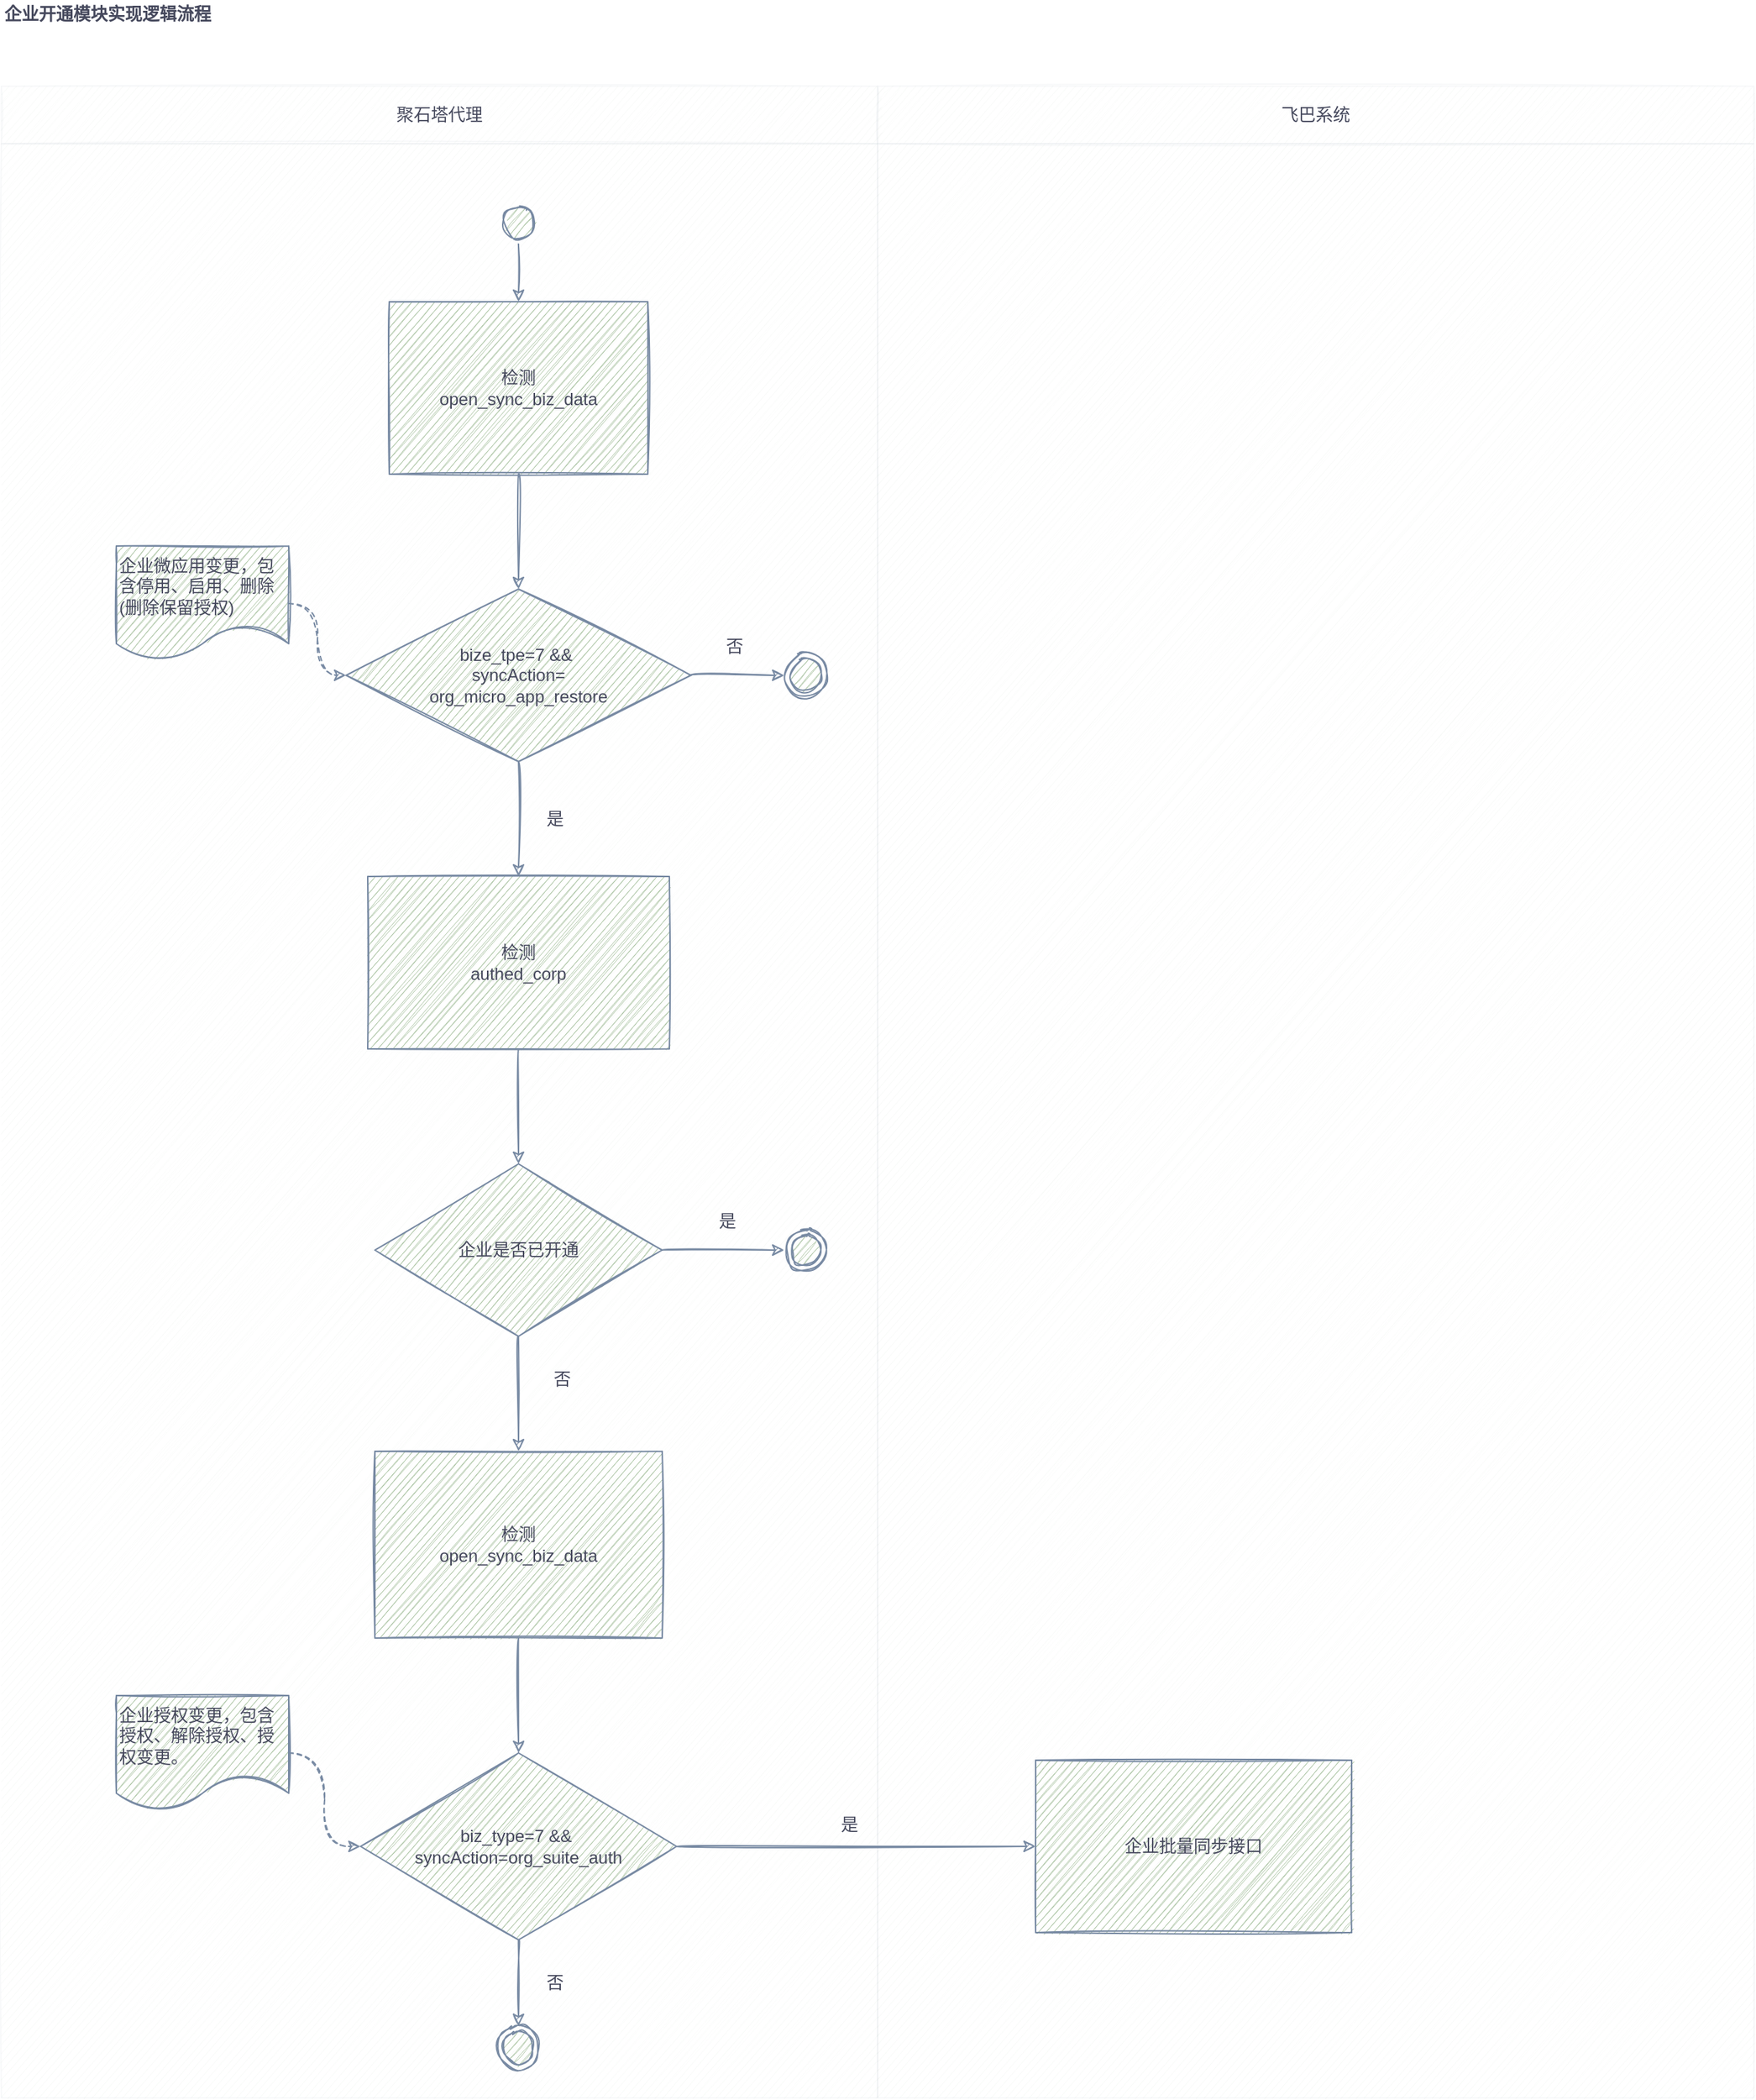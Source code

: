 <mxfile version="14.1.8" type="github" pages="2">
  <diagram name="ent_restore" id="cofH_-7600yR6mZ10CtR">
    <mxGraphModel dx="1422" dy="737" grid="1" gridSize="10" guides="1" tooltips="1" connect="1" arrows="1" fold="1" page="1" pageScale="1" pageWidth="1200" pageHeight="1920" math="0" shadow="0">
      <root>
        <mxCell id="gB4XOEN_suKJdvwulXyf-0" />
        <mxCell id="gB4XOEN_suKJdvwulXyf-1" parent="gB4XOEN_suKJdvwulXyf-0" />
        <mxCell id="rns0QHTkYcx_ujNHM9nU-16" value="" style="whiteSpace=wrap;html=1;opacity=5;sketch=1;fillColor=#B2C9AB;strokeColor=#788AA3;fontColor=#46495D;" parent="gB4XOEN_suKJdvwulXyf-1" vertex="1">
          <mxGeometry x="40" y="120" width="610" height="1360" as="geometry" />
        </mxCell>
        <mxCell id="rns0QHTkYcx_ujNHM9nU-17" value="" style="whiteSpace=wrap;html=1;opacity=5;sketch=1;fillColor=#B2C9AB;strokeColor=#788AA3;fontColor=#46495D;" parent="gB4XOEN_suKJdvwulXyf-1" vertex="1">
          <mxGeometry x="650" y="120" width="610" height="1360" as="geometry" />
        </mxCell>
        <mxCell id="rns0QHTkYcx_ujNHM9nU-18" value="聚石塔代理" style="whiteSpace=wrap;html=1;opacity=5;sketch=1;fillColor=#B2C9AB;strokeColor=#788AA3;fontColor=#46495D;" parent="gB4XOEN_suKJdvwulXyf-1" vertex="1">
          <mxGeometry x="40" y="80" width="610" height="40" as="geometry" />
        </mxCell>
        <mxCell id="rns0QHTkYcx_ujNHM9nU-19" value="飞巴系统" style="whiteSpace=wrap;html=1;opacity=5;sketch=1;fillColor=#B2C9AB;strokeColor=#788AA3;fontColor=#46495D;" parent="gB4XOEN_suKJdvwulXyf-1" vertex="1">
          <mxGeometry x="650" y="80" width="610" height="40" as="geometry" />
        </mxCell>
        <mxCell id="gB4XOEN_suKJdvwulXyf-2" value="&lt;b&gt;企业开通模块实现逻辑流程&lt;/b&gt;" style="text;html=1;strokeColor=none;fillColor=none;align=left;verticalAlign=middle;whiteSpace=wrap;sketch=1;fontColor=#46495D;" parent="gB4XOEN_suKJdvwulXyf-1" vertex="1">
          <mxGeometry x="40" y="20" width="200" height="20" as="geometry" />
        </mxCell>
        <mxCell id="gB4XOEN_suKJdvwulXyf-42" value="" style="edgeStyle=orthogonalEdgeStyle;orthogonalLoop=1;jettySize=auto;html=1;sketch=1;curved=1;strokeColor=#788AA3;fontColor=#46495D;" parent="gB4XOEN_suKJdvwulXyf-1" source="gB4XOEN_suKJdvwulXyf-38" target="gB4XOEN_suKJdvwulXyf-41" edge="1">
          <mxGeometry relative="1" as="geometry" />
        </mxCell>
        <mxCell id="gB4XOEN_suKJdvwulXyf-38" value="检测&lt;br&gt;open_sync_biz_data" style="whiteSpace=wrap;html=1;sketch=1;fillColor=#B2C9AB;strokeColor=#788AA3;fontColor=#46495D;" parent="gB4XOEN_suKJdvwulXyf-1" vertex="1">
          <mxGeometry x="310" y="230" width="180" height="120" as="geometry" />
        </mxCell>
        <mxCell id="gB4XOEN_suKJdvwulXyf-66" value="" style="edgeStyle=orthogonalEdgeStyle;orthogonalLoop=1;jettySize=auto;html=1;sketch=1;curved=1;strokeColor=#788AA3;fontColor=#46495D;" parent="gB4XOEN_suKJdvwulXyf-1" source="gB4XOEN_suKJdvwulXyf-41" target="gB4XOEN_suKJdvwulXyf-65" edge="1">
          <mxGeometry relative="1" as="geometry" />
        </mxCell>
        <mxCell id="rns0QHTkYcx_ujNHM9nU-5" value="" style="edgeStyle=orthogonalEdgeStyle;orthogonalLoop=1;jettySize=auto;html=1;sketch=1;curved=1;strokeColor=#788AA3;fontColor=#46495D;" parent="gB4XOEN_suKJdvwulXyf-1" source="gB4XOEN_suKJdvwulXyf-41" target="rns0QHTkYcx_ujNHM9nU-4" edge="1">
          <mxGeometry relative="1" as="geometry" />
        </mxCell>
        <mxCell id="gB4XOEN_suKJdvwulXyf-41" value="&lt;span&gt;bize_tpe=7&amp;nbsp;&lt;/span&gt;&lt;span&gt;&amp;amp;&amp;amp;&amp;nbsp;&lt;/span&gt;&lt;br&gt;&lt;span&gt;syncAction=&lt;br&gt;&lt;/span&gt;&lt;span&gt;org_micro_app_restore&lt;/span&gt;" style="rhombus;whiteSpace=wrap;html=1;align=center;sketch=1;fillColor=#B2C9AB;strokeColor=#788AA3;fontColor=#46495D;" parent="gB4XOEN_suKJdvwulXyf-1" vertex="1">
          <mxGeometry x="280" y="430" width="240" height="120" as="geometry" />
        </mxCell>
        <mxCell id="gB4XOEN_suKJdvwulXyf-58" value="" style="edgeStyle=orthogonalEdgeStyle;orthogonalLoop=1;jettySize=auto;html=1;sketch=1;curved=1;strokeColor=#788AA3;fontColor=#46495D;" parent="gB4XOEN_suKJdvwulXyf-1" source="gB4XOEN_suKJdvwulXyf-51" target="gB4XOEN_suKJdvwulXyf-57" edge="1">
          <mxGeometry relative="1" as="geometry" />
        </mxCell>
        <mxCell id="gB4XOEN_suKJdvwulXyf-51" value="检测&lt;br&gt;open_sync_biz_data" style="whiteSpace=wrap;html=1;sketch=1;fillColor=#B2C9AB;strokeColor=#788AA3;fontColor=#46495D;" parent="gB4XOEN_suKJdvwulXyf-1" vertex="1">
          <mxGeometry x="300" y="1030" width="200" height="130" as="geometry" />
        </mxCell>
        <mxCell id="rns0QHTkYcx_ujNHM9nU-11" value="" style="edgeStyle=orthogonalEdgeStyle;orthogonalLoop=1;jettySize=auto;html=1;sketch=1;curved=1;strokeColor=#788AA3;fontColor=#46495D;" parent="gB4XOEN_suKJdvwulXyf-1" source="gB4XOEN_suKJdvwulXyf-57" target="rns0QHTkYcx_ujNHM9nU-10" edge="1">
          <mxGeometry relative="1" as="geometry" />
        </mxCell>
        <mxCell id="rns0QHTkYcx_ujNHM9nU-13" value="" style="edgeStyle=orthogonalEdgeStyle;orthogonalLoop=1;jettySize=auto;html=1;sketch=1;curved=1;strokeColor=#788AA3;fontColor=#46495D;" parent="gB4XOEN_suKJdvwulXyf-1" source="gB4XOEN_suKJdvwulXyf-57" target="rns0QHTkYcx_ujNHM9nU-12" edge="1">
          <mxGeometry relative="1" as="geometry" />
        </mxCell>
        <mxCell id="gB4XOEN_suKJdvwulXyf-57" value="&lt;div&gt;biz_type=7 &amp;amp;&amp;amp;&amp;nbsp;&lt;/div&gt;&lt;div&gt;syncAction=org_suite_auth&lt;/div&gt;" style="rhombus;whiteSpace=wrap;html=1;sketch=1;fillColor=#B2C9AB;strokeColor=#788AA3;fontColor=#46495D;" parent="gB4XOEN_suKJdvwulXyf-1" vertex="1">
          <mxGeometry x="290" y="1240" width="220" height="130" as="geometry" />
        </mxCell>
        <mxCell id="gB4XOEN_suKJdvwulXyf-61" value="" style="edgeStyle=orthogonalEdgeStyle;orthogonalLoop=1;jettySize=auto;html=1;dashed=1;sketch=1;curved=1;strokeColor=#788AA3;fontColor=#46495D;" parent="gB4XOEN_suKJdvwulXyf-1" source="gB4XOEN_suKJdvwulXyf-59" target="gB4XOEN_suKJdvwulXyf-41" edge="1">
          <mxGeometry relative="1" as="geometry" />
        </mxCell>
        <mxCell id="gB4XOEN_suKJdvwulXyf-59" value="&lt;span&gt;企业微应用变更，包含停用、&lt;/span&gt;&lt;span&gt;启用、删除(删除保留授权)&lt;/span&gt;" style="shape=document;whiteSpace=wrap;html=1;boundedLbl=1;align=left;sketch=1;fillColor=#B2C9AB;strokeColor=#788AA3;fontColor=#46495D;" parent="gB4XOEN_suKJdvwulXyf-1" vertex="1">
          <mxGeometry x="120" y="400" width="120" height="80" as="geometry" />
        </mxCell>
        <mxCell id="gB4XOEN_suKJdvwulXyf-63" value="" style="edgeStyle=orthogonalEdgeStyle;orthogonalLoop=1;jettySize=auto;html=1;dashed=1;sketch=1;curved=1;strokeColor=#788AA3;fontColor=#46495D;" parent="gB4XOEN_suKJdvwulXyf-1" source="gB4XOEN_suKJdvwulXyf-62" target="gB4XOEN_suKJdvwulXyf-57" edge="1">
          <mxGeometry relative="1" as="geometry" />
        </mxCell>
        <mxCell id="gB4XOEN_suKJdvwulXyf-62" value="&lt;span&gt;企业授权变更，包含授权、解除授权、授权变更。&lt;/span&gt;" style="shape=document;whiteSpace=wrap;html=1;boundedLbl=1;align=left;sketch=1;fillColor=#B2C9AB;strokeColor=#788AA3;fontColor=#46495D;" parent="gB4XOEN_suKJdvwulXyf-1" vertex="1">
          <mxGeometry x="120" y="1200" width="120" height="80" as="geometry" />
        </mxCell>
        <mxCell id="gB4XOEN_suKJdvwulXyf-68" value="" style="edgeStyle=orthogonalEdgeStyle;orthogonalLoop=1;jettySize=auto;html=1;sketch=1;curved=1;strokeColor=#788AA3;fontColor=#46495D;" parent="gB4XOEN_suKJdvwulXyf-1" source="gB4XOEN_suKJdvwulXyf-65" target="gB4XOEN_suKJdvwulXyf-67" edge="1">
          <mxGeometry relative="1" as="geometry" />
        </mxCell>
        <mxCell id="gB4XOEN_suKJdvwulXyf-65" value="&lt;span&gt;检测&lt;/span&gt;&lt;br&gt;&lt;span&gt;authed_corp&lt;/span&gt;" style="whiteSpace=wrap;html=1;sketch=1;fillColor=#B2C9AB;strokeColor=#788AA3;fontColor=#46495D;" parent="gB4XOEN_suKJdvwulXyf-1" vertex="1">
          <mxGeometry x="295" y="630" width="210" height="120" as="geometry" />
        </mxCell>
        <mxCell id="gB4XOEN_suKJdvwulXyf-69" value="" style="edgeStyle=orthogonalEdgeStyle;orthogonalLoop=1;jettySize=auto;html=1;sketch=1;curved=1;strokeColor=#788AA3;fontColor=#46495D;" parent="gB4XOEN_suKJdvwulXyf-1" source="gB4XOEN_suKJdvwulXyf-67" target="gB4XOEN_suKJdvwulXyf-51" edge="1">
          <mxGeometry relative="1" as="geometry" />
        </mxCell>
        <mxCell id="rns0QHTkYcx_ujNHM9nU-8" value="" style="edgeStyle=orthogonalEdgeStyle;orthogonalLoop=1;jettySize=auto;html=1;sketch=1;curved=1;strokeColor=#788AA3;fontColor=#46495D;" parent="gB4XOEN_suKJdvwulXyf-1" source="gB4XOEN_suKJdvwulXyf-67" target="rns0QHTkYcx_ujNHM9nU-7" edge="1">
          <mxGeometry relative="1" as="geometry" />
        </mxCell>
        <mxCell id="gB4XOEN_suKJdvwulXyf-67" value="&lt;span&gt;企业是否已开通&lt;/span&gt;" style="rhombus;whiteSpace=wrap;html=1;sketch=1;fillColor=#B2C9AB;strokeColor=#788AA3;fontColor=#46495D;" parent="gB4XOEN_suKJdvwulXyf-1" vertex="1">
          <mxGeometry x="300" y="830" width="200" height="120" as="geometry" />
        </mxCell>
        <mxCell id="rns0QHTkYcx_ujNHM9nU-0" value="是" style="text;html=1;align=center;verticalAlign=middle;resizable=0;points=[];autosize=1;sketch=1;fontColor=#46495D;" parent="gB4XOEN_suKJdvwulXyf-1" vertex="1">
          <mxGeometry x="410" y="580" width="30" height="20" as="geometry" />
        </mxCell>
        <mxCell id="rns0QHTkYcx_ujNHM9nU-1" value="否" style="text;html=1;align=center;verticalAlign=middle;resizable=0;points=[];autosize=1;sketch=1;fontColor=#46495D;" parent="gB4XOEN_suKJdvwulXyf-1" vertex="1">
          <mxGeometry x="415" y="970" width="30" height="20" as="geometry" />
        </mxCell>
        <mxCell id="rns0QHTkYcx_ujNHM9nU-15" value="" style="edgeStyle=orthogonalEdgeStyle;orthogonalLoop=1;jettySize=auto;html=1;sketch=1;curved=1;strokeColor=#788AA3;fontColor=#46495D;" parent="gB4XOEN_suKJdvwulXyf-1" source="rns0QHTkYcx_ujNHM9nU-2" target="gB4XOEN_suKJdvwulXyf-38" edge="1">
          <mxGeometry relative="1" as="geometry" />
        </mxCell>
        <mxCell id="rns0QHTkYcx_ujNHM9nU-2" value="" style="ellipse;html=1;shape=startState;sketch=1;fillColor=#B2C9AB;strokeColor=#788AA3;fontColor=#46495D;" parent="gB4XOEN_suKJdvwulXyf-1" vertex="1">
          <mxGeometry x="385" y="160" width="30" height="30" as="geometry" />
        </mxCell>
        <mxCell id="rns0QHTkYcx_ujNHM9nU-4" value="" style="ellipse;html=1;shape=endState;sketch=1;fillColor=#B2C9AB;strokeColor=#788AA3;fontColor=#46495D;" parent="gB4XOEN_suKJdvwulXyf-1" vertex="1">
          <mxGeometry x="585" y="475" width="30" height="30" as="geometry" />
        </mxCell>
        <mxCell id="rns0QHTkYcx_ujNHM9nU-6" value="否" style="text;html=1;align=center;verticalAlign=middle;resizable=0;points=[];autosize=1;sketch=1;fontColor=#46495D;" parent="gB4XOEN_suKJdvwulXyf-1" vertex="1">
          <mxGeometry x="535" y="460" width="30" height="20" as="geometry" />
        </mxCell>
        <mxCell id="rns0QHTkYcx_ujNHM9nU-7" value="" style="ellipse;html=1;shape=endState;sketch=1;fillColor=#B2C9AB;strokeColor=#788AA3;fontColor=#46495D;" parent="gB4XOEN_suKJdvwulXyf-1" vertex="1">
          <mxGeometry x="585" y="875" width="30" height="30" as="geometry" />
        </mxCell>
        <mxCell id="rns0QHTkYcx_ujNHM9nU-9" value="是" style="text;html=1;align=center;verticalAlign=middle;resizable=0;points=[];autosize=1;sketch=1;fontColor=#46495D;" parent="gB4XOEN_suKJdvwulXyf-1" vertex="1">
          <mxGeometry x="530" y="860" width="30" height="20" as="geometry" />
        </mxCell>
        <mxCell id="rns0QHTkYcx_ujNHM9nU-10" value="企业批量同步接口" style="whiteSpace=wrap;html=1;sketch=1;fillColor=#B2C9AB;strokeColor=#788AA3;fontColor=#46495D;" parent="gB4XOEN_suKJdvwulXyf-1" vertex="1">
          <mxGeometry x="760" y="1245" width="220" height="120" as="geometry" />
        </mxCell>
        <mxCell id="rns0QHTkYcx_ujNHM9nU-12" value="" style="ellipse;html=1;shape=endState;sketch=1;fillColor=#B2C9AB;strokeColor=#788AA3;fontColor=#46495D;" parent="gB4XOEN_suKJdvwulXyf-1" vertex="1">
          <mxGeometry x="385" y="1430" width="30" height="30" as="geometry" />
        </mxCell>
        <mxCell id="pIMiboLSMXcS5JoiqLVS-0" value="是" style="text;html=1;align=center;verticalAlign=middle;resizable=0;points=[];autosize=1;fontColor=#46495D;" vertex="1" parent="gB4XOEN_suKJdvwulXyf-1">
          <mxGeometry x="615" y="1280" width="30" height="20" as="geometry" />
        </mxCell>
        <mxCell id="pIMiboLSMXcS5JoiqLVS-1" value="否" style="text;html=1;align=center;verticalAlign=middle;resizable=0;points=[];autosize=1;fontColor=#46495D;" vertex="1" parent="gB4XOEN_suKJdvwulXyf-1">
          <mxGeometry x="410" y="1390" width="30" height="20" as="geometry" />
        </mxCell>
      </root>
    </mxGraphModel>
  </diagram>
  <diagram name="ent_update_info" id="OgpNx5q7r44D2RJsuej8">
    <mxGraphModel dx="1422" dy="737" grid="1" gridSize="10" guides="1" tooltips="1" connect="1" arrows="1" fold="1" page="1" pageScale="1" pageWidth="1200" pageHeight="1920" math="0" shadow="0">
      <root>
        <mxCell id="5Xlu8vo8vf71jUGPX3aY-0" />
        <mxCell id="5Xlu8vo8vf71jUGPX3aY-1" parent="5Xlu8vo8vf71jUGPX3aY-0" />
        <mxCell id="5Xlu8vo8vf71jUGPX3aY-2" value="&lt;b&gt;企业开通模块实现逻辑流程&lt;/b&gt;" style="text;html=1;strokeColor=none;fillColor=none;align=left;verticalAlign=middle;whiteSpace=wrap;rounded=0;" vertex="1" parent="5Xlu8vo8vf71jUGPX3aY-1">
          <mxGeometry x="40" y="20" width="200" height="20" as="geometry" />
        </mxCell>
        <mxCell id="5Xlu8vo8vf71jUGPX3aY-3" value="" style="edgeStyle=orthogonalEdgeStyle;curved=1;rounded=1;sketch=0;orthogonalLoop=1;jettySize=auto;html=1;" edge="1" parent="5Xlu8vo8vf71jUGPX3aY-1" source="5Xlu8vo8vf71jUGPX3aY-4" target="5Xlu8vo8vf71jUGPX3aY-7">
          <mxGeometry relative="1" as="geometry" />
        </mxCell>
        <mxCell id="5Xlu8vo8vf71jUGPX3aY-4" value="检测&lt;br&gt;open_sync_biz_data" style="rounded=1;whiteSpace=wrap;html=1;sketch=0;" vertex="1" parent="5Xlu8vo8vf71jUGPX3aY-1">
          <mxGeometry x="310" y="230" width="180" height="120" as="geometry" />
        </mxCell>
        <mxCell id="5Xlu8vo8vf71jUGPX3aY-5" value="" style="edgeStyle=orthogonalEdgeStyle;curved=1;rounded=1;sketch=0;orthogonalLoop=1;jettySize=auto;html=1;" edge="1" parent="5Xlu8vo8vf71jUGPX3aY-1" source="5Xlu8vo8vf71jUGPX3aY-7" target="5Xlu8vo8vf71jUGPX3aY-18">
          <mxGeometry relative="1" as="geometry" />
        </mxCell>
        <mxCell id="5Xlu8vo8vf71jUGPX3aY-6" value="" style="edgeStyle=orthogonalEdgeStyle;curved=1;rounded=1;sketch=0;orthogonalLoop=1;jettySize=auto;html=1;" edge="1" parent="5Xlu8vo8vf71jUGPX3aY-1" source="5Xlu8vo8vf71jUGPX3aY-7" target="5Xlu8vo8vf71jUGPX3aY-26">
          <mxGeometry relative="1" as="geometry" />
        </mxCell>
        <mxCell id="5Xlu8vo8vf71jUGPX3aY-7" value="&lt;span&gt;bize_tpe=7&amp;nbsp;&lt;/span&gt;&lt;span&gt;&amp;amp;&amp;amp;&amp;nbsp;&lt;/span&gt;&lt;br&gt;&lt;span&gt;syncAction=&lt;br&gt;&lt;/span&gt;&lt;span&gt;org_micro_app_restore&lt;/span&gt;" style="rhombus;whiteSpace=wrap;html=1;rounded=1;sketch=0;align=center;" vertex="1" parent="5Xlu8vo8vf71jUGPX3aY-1">
          <mxGeometry x="280" y="430" width="240" height="120" as="geometry" />
        </mxCell>
        <mxCell id="5Xlu8vo8vf71jUGPX3aY-8" value="" style="edgeStyle=orthogonalEdgeStyle;curved=1;rounded=1;sketch=0;orthogonalLoop=1;jettySize=auto;html=1;" edge="1" parent="5Xlu8vo8vf71jUGPX3aY-1" source="5Xlu8vo8vf71jUGPX3aY-9" target="5Xlu8vo8vf71jUGPX3aY-12">
          <mxGeometry relative="1" as="geometry" />
        </mxCell>
        <mxCell id="5Xlu8vo8vf71jUGPX3aY-9" value="检测&lt;br&gt;open_sync_biz_data" style="whiteSpace=wrap;html=1;rounded=1;sketch=0;" vertex="1" parent="5Xlu8vo8vf71jUGPX3aY-1">
          <mxGeometry x="300" y="1030" width="200" height="130" as="geometry" />
        </mxCell>
        <mxCell id="5Xlu8vo8vf71jUGPX3aY-10" value="" style="edgeStyle=orthogonalEdgeStyle;curved=1;rounded=1;sketch=0;orthogonalLoop=1;jettySize=auto;html=1;" edge="1" parent="5Xlu8vo8vf71jUGPX3aY-1" source="5Xlu8vo8vf71jUGPX3aY-12" target="5Xlu8vo8vf71jUGPX3aY-30">
          <mxGeometry relative="1" as="geometry" />
        </mxCell>
        <mxCell id="5Xlu8vo8vf71jUGPX3aY-11" value="" style="edgeStyle=orthogonalEdgeStyle;curved=1;rounded=1;sketch=0;orthogonalLoop=1;jettySize=auto;html=1;" edge="1" parent="5Xlu8vo8vf71jUGPX3aY-1" source="5Xlu8vo8vf71jUGPX3aY-12" target="5Xlu8vo8vf71jUGPX3aY-31">
          <mxGeometry relative="1" as="geometry" />
        </mxCell>
        <mxCell id="5Xlu8vo8vf71jUGPX3aY-12" value="&lt;div&gt;biz_type=7 &amp;amp;&amp;amp;&amp;nbsp;&lt;/div&gt;&lt;div&gt;syncAction=org_suite_auth&lt;/div&gt;" style="rhombus;whiteSpace=wrap;html=1;rounded=1;sketch=0;" vertex="1" parent="5Xlu8vo8vf71jUGPX3aY-1">
          <mxGeometry x="290" y="1240" width="220" height="130" as="geometry" />
        </mxCell>
        <mxCell id="5Xlu8vo8vf71jUGPX3aY-13" value="" style="edgeStyle=orthogonalEdgeStyle;curved=1;rounded=1;sketch=0;orthogonalLoop=1;jettySize=auto;html=1;dashed=1;" edge="1" parent="5Xlu8vo8vf71jUGPX3aY-1" source="5Xlu8vo8vf71jUGPX3aY-14" target="5Xlu8vo8vf71jUGPX3aY-7">
          <mxGeometry relative="1" as="geometry" />
        </mxCell>
        <mxCell id="5Xlu8vo8vf71jUGPX3aY-14" value="&lt;span&gt;企业微应用变更，包含停用、&lt;/span&gt;&lt;span&gt;启用、删除(删除保留授权)&lt;/span&gt;" style="shape=document;whiteSpace=wrap;html=1;boundedLbl=1;rounded=0;sketch=0;align=left;" vertex="1" parent="5Xlu8vo8vf71jUGPX3aY-1">
          <mxGeometry x="120" y="400" width="120" height="80" as="geometry" />
        </mxCell>
        <mxCell id="5Xlu8vo8vf71jUGPX3aY-15" value="" style="edgeStyle=orthogonalEdgeStyle;curved=1;rounded=1;sketch=0;orthogonalLoop=1;jettySize=auto;html=1;dashed=1;" edge="1" parent="5Xlu8vo8vf71jUGPX3aY-1" source="5Xlu8vo8vf71jUGPX3aY-16" target="5Xlu8vo8vf71jUGPX3aY-12">
          <mxGeometry relative="1" as="geometry" />
        </mxCell>
        <mxCell id="5Xlu8vo8vf71jUGPX3aY-16" value="&lt;span&gt;企业授权变更，包含授权、解除授权、授权变更。&lt;/span&gt;" style="shape=document;whiteSpace=wrap;html=1;boundedLbl=1;rounded=0;sketch=0;align=left;" vertex="1" parent="5Xlu8vo8vf71jUGPX3aY-1">
          <mxGeometry x="120" y="1200" width="120" height="80" as="geometry" />
        </mxCell>
        <mxCell id="5Xlu8vo8vf71jUGPX3aY-17" value="" style="edgeStyle=orthogonalEdgeStyle;curved=1;rounded=1;sketch=0;orthogonalLoop=1;jettySize=auto;html=1;" edge="1" parent="5Xlu8vo8vf71jUGPX3aY-1" source="5Xlu8vo8vf71jUGPX3aY-18" target="5Xlu8vo8vf71jUGPX3aY-21">
          <mxGeometry relative="1" as="geometry" />
        </mxCell>
        <mxCell id="5Xlu8vo8vf71jUGPX3aY-18" value="&lt;span&gt;检测&lt;/span&gt;&lt;br&gt;&lt;span&gt;authed_corp&lt;/span&gt;" style="whiteSpace=wrap;html=1;rounded=1;sketch=0;" vertex="1" parent="5Xlu8vo8vf71jUGPX3aY-1">
          <mxGeometry x="295" y="630" width="210" height="120" as="geometry" />
        </mxCell>
        <mxCell id="5Xlu8vo8vf71jUGPX3aY-19" value="" style="edgeStyle=orthogonalEdgeStyle;curved=1;rounded=1;sketch=0;orthogonalLoop=1;jettySize=auto;html=1;" edge="1" parent="5Xlu8vo8vf71jUGPX3aY-1" source="5Xlu8vo8vf71jUGPX3aY-21" target="5Xlu8vo8vf71jUGPX3aY-9">
          <mxGeometry relative="1" as="geometry" />
        </mxCell>
        <mxCell id="5Xlu8vo8vf71jUGPX3aY-20" value="" style="edgeStyle=orthogonalEdgeStyle;curved=1;rounded=1;sketch=0;orthogonalLoop=1;jettySize=auto;html=1;" edge="1" parent="5Xlu8vo8vf71jUGPX3aY-1" source="5Xlu8vo8vf71jUGPX3aY-21" target="5Xlu8vo8vf71jUGPX3aY-28">
          <mxGeometry relative="1" as="geometry" />
        </mxCell>
        <mxCell id="5Xlu8vo8vf71jUGPX3aY-21" value="&lt;span&gt;企业是否已开通&lt;/span&gt;" style="rhombus;whiteSpace=wrap;html=1;rounded=1;sketch=0;" vertex="1" parent="5Xlu8vo8vf71jUGPX3aY-1">
          <mxGeometry x="300" y="830" width="200" height="120" as="geometry" />
        </mxCell>
        <mxCell id="5Xlu8vo8vf71jUGPX3aY-22" value="是" style="text;html=1;align=center;verticalAlign=middle;resizable=0;points=[];autosize=1;" vertex="1" parent="5Xlu8vo8vf71jUGPX3aY-1">
          <mxGeometry x="410" y="580" width="30" height="20" as="geometry" />
        </mxCell>
        <mxCell id="5Xlu8vo8vf71jUGPX3aY-23" value="否" style="text;html=1;align=center;verticalAlign=middle;resizable=0;points=[];autosize=1;" vertex="1" parent="5Xlu8vo8vf71jUGPX3aY-1">
          <mxGeometry x="415" y="970" width="30" height="20" as="geometry" />
        </mxCell>
        <mxCell id="5Xlu8vo8vf71jUGPX3aY-24" value="" style="edgeStyle=orthogonalEdgeStyle;curved=1;rounded=1;sketch=0;orthogonalLoop=1;jettySize=auto;html=1;strokeColor=#FF0000;" edge="1" parent="5Xlu8vo8vf71jUGPX3aY-1" source="5Xlu8vo8vf71jUGPX3aY-25" target="5Xlu8vo8vf71jUGPX3aY-4">
          <mxGeometry relative="1" as="geometry" />
        </mxCell>
        <mxCell id="5Xlu8vo8vf71jUGPX3aY-25" value="" style="ellipse;html=1;shape=startState;fillColor=#000000;strokeColor=#ff0000;rounded=0;sketch=0;" vertex="1" parent="5Xlu8vo8vf71jUGPX3aY-1">
          <mxGeometry x="385" y="160" width="30" height="30" as="geometry" />
        </mxCell>
        <mxCell id="5Xlu8vo8vf71jUGPX3aY-26" value="" style="ellipse;html=1;shape=endState;fillColor=#000000;strokeColor=#ff0000;rounded=0;sketch=0;" vertex="1" parent="5Xlu8vo8vf71jUGPX3aY-1">
          <mxGeometry x="585" y="475" width="30" height="30" as="geometry" />
        </mxCell>
        <mxCell id="5Xlu8vo8vf71jUGPX3aY-27" value="否" style="text;html=1;align=center;verticalAlign=middle;resizable=0;points=[];autosize=1;" vertex="1" parent="5Xlu8vo8vf71jUGPX3aY-1">
          <mxGeometry x="535" y="460" width="30" height="20" as="geometry" />
        </mxCell>
        <mxCell id="5Xlu8vo8vf71jUGPX3aY-28" value="" style="ellipse;html=1;shape=endState;fillColor=#000000;strokeColor=#ff0000;rounded=0;sketch=0;" vertex="1" parent="5Xlu8vo8vf71jUGPX3aY-1">
          <mxGeometry x="585" y="875" width="30" height="30" as="geometry" />
        </mxCell>
        <mxCell id="5Xlu8vo8vf71jUGPX3aY-29" value="是" style="text;html=1;align=center;verticalAlign=middle;resizable=0;points=[];autosize=1;" vertex="1" parent="5Xlu8vo8vf71jUGPX3aY-1">
          <mxGeometry x="530" y="860" width="30" height="20" as="geometry" />
        </mxCell>
        <mxCell id="5Xlu8vo8vf71jUGPX3aY-30" value="企业批量同步接口" style="whiteSpace=wrap;html=1;rounded=1;sketch=0;" vertex="1" parent="5Xlu8vo8vf71jUGPX3aY-1">
          <mxGeometry x="760" y="1245" width="220" height="120" as="geometry" />
        </mxCell>
        <mxCell id="5Xlu8vo8vf71jUGPX3aY-31" value="" style="ellipse;html=1;shape=endState;fillColor=#000000;strokeColor=#ff0000;rounded=0;sketch=0;" vertex="1" parent="5Xlu8vo8vf71jUGPX3aY-1">
          <mxGeometry x="385" y="1430" width="30" height="30" as="geometry" />
        </mxCell>
        <mxCell id="5Xlu8vo8vf71jUGPX3aY-32" value="" style="rounded=0;whiteSpace=wrap;html=1;sketch=0;opacity=5;" vertex="1" parent="5Xlu8vo8vf71jUGPX3aY-1">
          <mxGeometry x="40" y="120" width="610" height="1360" as="geometry" />
        </mxCell>
        <mxCell id="5Xlu8vo8vf71jUGPX3aY-33" value="" style="rounded=0;whiteSpace=wrap;html=1;sketch=0;opacity=5;" vertex="1" parent="5Xlu8vo8vf71jUGPX3aY-1">
          <mxGeometry x="650" y="120" width="610" height="1360" as="geometry" />
        </mxCell>
        <mxCell id="5Xlu8vo8vf71jUGPX3aY-34" value="聚石塔代理" style="rounded=0;whiteSpace=wrap;html=1;sketch=0;opacity=5;" vertex="1" parent="5Xlu8vo8vf71jUGPX3aY-1">
          <mxGeometry x="40" y="80" width="610" height="40" as="geometry" />
        </mxCell>
        <mxCell id="5Xlu8vo8vf71jUGPX3aY-35" value="飞巴系统" style="rounded=0;whiteSpace=wrap;html=1;sketch=0;opacity=5;" vertex="1" parent="5Xlu8vo8vf71jUGPX3aY-1">
          <mxGeometry x="650" y="80" width="610" height="40" as="geometry" />
        </mxCell>
      </root>
    </mxGraphModel>
  </diagram>
</mxfile>
